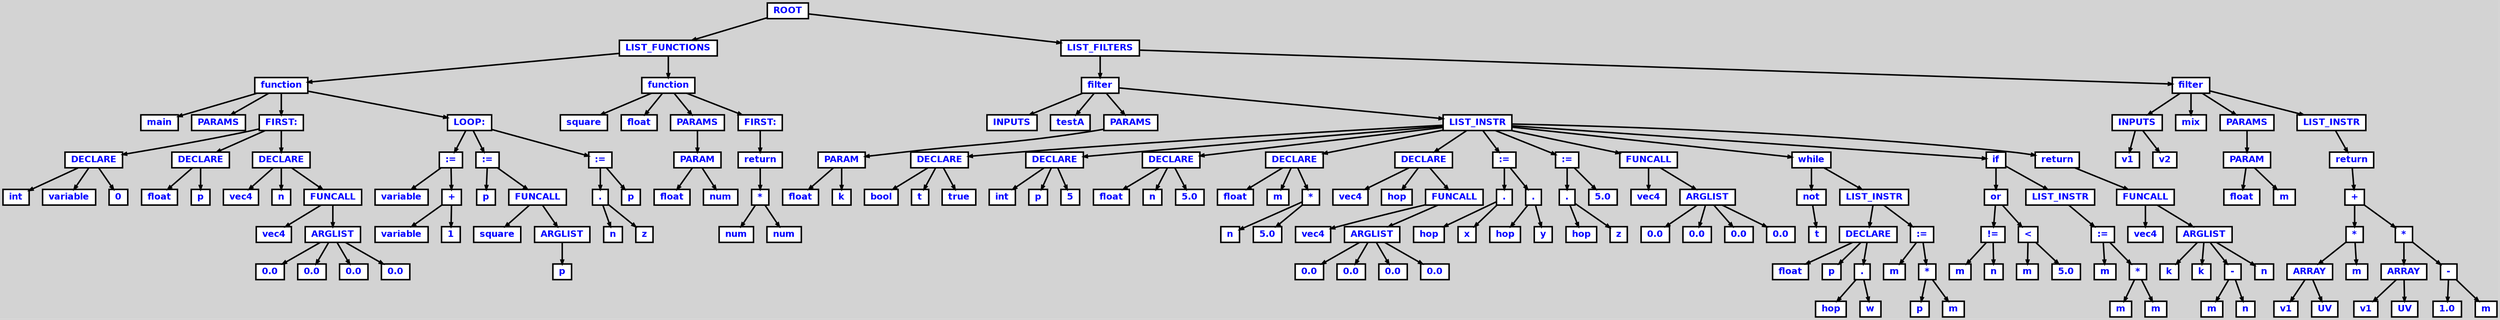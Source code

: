 digraph {

	ordering=out;
	ranksep=.4;
	bgcolor="lightgrey"; node [shape=box, fixedsize=false, fontsize=12, fontname="Helvetica-bold", fontcolor="blue"
		width=.25, height=.25, color="black", fillcolor="white", style="filled, solid, bold"];
	edge [arrowsize=.5, color="black", style="bold"]

  n0 [label="ROOT"];
  n1 [label="LIST_FUNCTIONS"];
  n1 [label="LIST_FUNCTIONS"];
  n2 [label="function"];
  n2 [label="function"];
  n3 [label="main"];
  n4 [label="PARAMS"];
  n5 [label="FIRST:"];
  n5 [label="FIRST:"];
  n6 [label="DECLARE"];
  n6 [label="DECLARE"];
  n7 [label="int"];
  n8 [label="variable"];
  n9 [label="0"];
  n10 [label="DECLARE"];
  n10 [label="DECLARE"];
  n11 [label="float"];
  n12 [label="p"];
  n13 [label="DECLARE"];
  n13 [label="DECLARE"];
  n14 [label="vec4"];
  n15 [label="n"];
  n16 [label="FUNCALL"];
  n16 [label="FUNCALL"];
  n17 [label="vec4"];
  n18 [label="ARGLIST"];
  n18 [label="ARGLIST"];
  n19 [label="0.0"];
  n20 [label="0.0"];
  n21 [label="0.0"];
  n22 [label="0.0"];
  n23 [label="LOOP:"];
  n23 [label="LOOP:"];
  n24 [label=":="];
  n24 [label=":="];
  n25 [label="variable"];
  n26 [label="+"];
  n26 [label="+"];
  n27 [label="variable"];
  n28 [label="1"];
  n29 [label=":="];
  n29 [label=":="];
  n30 [label="p"];
  n31 [label="FUNCALL"];
  n31 [label="FUNCALL"];
  n32 [label="square"];
  n33 [label="ARGLIST"];
  n33 [label="ARGLIST"];
  n34 [label="p"];
  n35 [label=":="];
  n35 [label=":="];
  n36 [label="."];
  n36 [label="."];
  n37 [label="n"];
  n38 [label="z"];
  n39 [label="p"];
  n40 [label="function"];
  n40 [label="function"];
  n41 [label="square"];
  n42 [label="float"];
  n43 [label="PARAMS"];
  n43 [label="PARAMS"];
  n44 [label="PARAM"];
  n44 [label="PARAM"];
  n45 [label="float"];
  n46 [label="num"];
  n47 [label="FIRST:"];
  n47 [label="FIRST:"];
  n48 [label="return"];
  n48 [label="return"];
  n49 [label="*"];
  n49 [label="*"];
  n50 [label="num"];
  n51 [label="num"];
  n52 [label="LIST_FILTERS"];
  n52 [label="LIST_FILTERS"];
  n53 [label="filter"];
  n53 [label="filter"];
  n54 [label="INPUTS"];
  n55 [label="testA"];
  n56 [label="PARAMS"];
  n56 [label="PARAMS"];
  n57 [label="PARAM"];
  n57 [label="PARAM"];
  n58 [label="float"];
  n59 [label="k"];
  n60 [label="LIST_INSTR"];
  n60 [label="LIST_INSTR"];
  n61 [label="DECLARE"];
  n61 [label="DECLARE"];
  n62 [label="bool"];
  n63 [label="t"];
  n64 [label="true"];
  n65 [label="DECLARE"];
  n65 [label="DECLARE"];
  n66 [label="int"];
  n67 [label="p"];
  n68 [label="5"];
  n69 [label="DECLARE"];
  n69 [label="DECLARE"];
  n70 [label="float"];
  n71 [label="n"];
  n72 [label="5.0"];
  n73 [label="DECLARE"];
  n73 [label="DECLARE"];
  n74 [label="float"];
  n75 [label="m"];
  n76 [label="*"];
  n76 [label="*"];
  n77 [label="n"];
  n78 [label="5.0"];
  n79 [label="DECLARE"];
  n79 [label="DECLARE"];
  n80 [label="vec4"];
  n81 [label="hop"];
  n82 [label="FUNCALL"];
  n82 [label="FUNCALL"];
  n83 [label="vec4"];
  n84 [label="ARGLIST"];
  n84 [label="ARGLIST"];
  n85 [label="0.0"];
  n86 [label="0.0"];
  n87 [label="0.0"];
  n88 [label="0.0"];
  n89 [label=":="];
  n89 [label=":="];
  n90 [label="."];
  n90 [label="."];
  n91 [label="hop"];
  n92 [label="x"];
  n93 [label="."];
  n93 [label="."];
  n94 [label="hop"];
  n95 [label="y"];
  n96 [label=":="];
  n96 [label=":="];
  n97 [label="."];
  n97 [label="."];
  n98 [label="hop"];
  n99 [label="z"];
  n100 [label="5.0"];
  n101 [label="FUNCALL"];
  n101 [label="FUNCALL"];
  n102 [label="vec4"];
  n103 [label="ARGLIST"];
  n103 [label="ARGLIST"];
  n104 [label="0.0"];
  n105 [label="0.0"];
  n106 [label="0.0"];
  n107 [label="0.0"];
  n108 [label="while"];
  n108 [label="while"];
  n109 [label="not"];
  n109 [label="not"];
  n110 [label="t"];
  n111 [label="LIST_INSTR"];
  n111 [label="LIST_INSTR"];
  n112 [label="DECLARE"];
  n112 [label="DECLARE"];
  n113 [label="float"];
  n114 [label="p"];
  n115 [label="."];
  n115 [label="."];
  n116 [label="hop"];
  n117 [label="w"];
  n118 [label=":="];
  n118 [label=":="];
  n119 [label="m"];
  n120 [label="*"];
  n120 [label="*"];
  n121 [label="p"];
  n122 [label="m"];
  n123 [label="if"];
  n123 [label="if"];
  n124 [label="or"];
  n124 [label="or"];
  n125 [label="!="];
  n125 [label="!="];
  n126 [label="m"];
  n127 [label="n"];
  n128 [label="<"];
  n128 [label="<"];
  n129 [label="m"];
  n130 [label="5.0"];
  n131 [label="LIST_INSTR"];
  n131 [label="LIST_INSTR"];
  n132 [label=":="];
  n132 [label=":="];
  n133 [label="m"];
  n134 [label="*"];
  n134 [label="*"];
  n135 [label="m"];
  n136 [label="m"];
  n137 [label="return"];
  n137 [label="return"];
  n138 [label="FUNCALL"];
  n138 [label="FUNCALL"];
  n139 [label="vec4"];
  n140 [label="ARGLIST"];
  n140 [label="ARGLIST"];
  n141 [label="k"];
  n142 [label="k"];
  n143 [label="-"];
  n143 [label="-"];
  n144 [label="m"];
  n145 [label="n"];
  n146 [label="n"];
  n147 [label="filter"];
  n147 [label="filter"];
  n148 [label="INPUTS"];
  n148 [label="INPUTS"];
  n149 [label="v1"];
  n150 [label="v2"];
  n151 [label="mix"];
  n152 [label="PARAMS"];
  n152 [label="PARAMS"];
  n153 [label="PARAM"];
  n153 [label="PARAM"];
  n154 [label="float"];
  n155 [label="m"];
  n156 [label="LIST_INSTR"];
  n156 [label="LIST_INSTR"];
  n157 [label="return"];
  n157 [label="return"];
  n158 [label="+"];
  n158 [label="+"];
  n159 [label="*"];
  n159 [label="*"];
  n160 [label="ARRAY"];
  n160 [label="ARRAY"];
  n161 [label="v1"];
  n162 [label="UV"];
  n163 [label="m"];
  n164 [label="*"];
  n164 [label="*"];
  n165 [label="ARRAY"];
  n165 [label="ARRAY"];
  n166 [label="v1"];
  n167 [label="UV"];
  n168 [label="-"];
  n168 [label="-"];
  n169 [label="1.0"];
  n170 [label="m"];

  n0 -> n1 // "ROOT" -> "LIST_FUNCTIONS"
  n1 -> n2 // "LIST_FUNCTIONS" -> "function"
  n2 -> n3 // "function" -> "main"
  n2 -> n4 // "function" -> "PARAMS"
  n2 -> n5 // "function" -> "FIRST:"
  n5 -> n6 // "FIRST:" -> "DECLARE"
  n6 -> n7 // "DECLARE" -> "int"
  n6 -> n8 // "DECLARE" -> "variable"
  n6 -> n9 // "DECLARE" -> "0"
  n5 -> n10 // "FIRST:" -> "DECLARE"
  n10 -> n11 // "DECLARE" -> "float"
  n10 -> n12 // "DECLARE" -> "p"
  n5 -> n13 // "FIRST:" -> "DECLARE"
  n13 -> n14 // "DECLARE" -> "vec4"
  n13 -> n15 // "DECLARE" -> "n"
  n13 -> n16 // "DECLARE" -> "FUNCALL"
  n16 -> n17 // "FUNCALL" -> "vec4"
  n16 -> n18 // "FUNCALL" -> "ARGLIST"
  n18 -> n19 // "ARGLIST" -> "0.0"
  n18 -> n20 // "ARGLIST" -> "0.0"
  n18 -> n21 // "ARGLIST" -> "0.0"
  n18 -> n22 // "ARGLIST" -> "0.0"
  n2 -> n23 // "function" -> "LOOP:"
  n23 -> n24 // "LOOP:" -> ":="
  n24 -> n25 // ":=" -> "variable"
  n24 -> n26 // ":=" -> "+"
  n26 -> n27 // "+" -> "variable"
  n26 -> n28 // "+" -> "1"
  n23 -> n29 // "LOOP:" -> ":="
  n29 -> n30 // ":=" -> "p"
  n29 -> n31 // ":=" -> "FUNCALL"
  n31 -> n32 // "FUNCALL" -> "square"
  n31 -> n33 // "FUNCALL" -> "ARGLIST"
  n33 -> n34 // "ARGLIST" -> "p"
  n23 -> n35 // "LOOP:" -> ":="
  n35 -> n36 // ":=" -> "."
  n36 -> n37 // "." -> "n"
  n36 -> n38 // "." -> "z"
  n35 -> n39 // ":=" -> "p"
  n1 -> n40 // "LIST_FUNCTIONS" -> "function"
  n40 -> n41 // "function" -> "square"
  n40 -> n42 // "function" -> "float"
  n40 -> n43 // "function" -> "PARAMS"
  n43 -> n44 // "PARAMS" -> "PARAM"
  n44 -> n45 // "PARAM" -> "float"
  n44 -> n46 // "PARAM" -> "num"
  n40 -> n47 // "function" -> "FIRST:"
  n47 -> n48 // "FIRST:" -> "return"
  n48 -> n49 // "return" -> "*"
  n49 -> n50 // "*" -> "num"
  n49 -> n51 // "*" -> "num"
  n0 -> n52 // "ROOT" -> "LIST_FILTERS"
  n52 -> n53 // "LIST_FILTERS" -> "filter"
  n53 -> n54 // "filter" -> "INPUTS"
  n53 -> n55 // "filter" -> "testA"
  n53 -> n56 // "filter" -> "PARAMS"
  n56 -> n57 // "PARAMS" -> "PARAM"
  n57 -> n58 // "PARAM" -> "float"
  n57 -> n59 // "PARAM" -> "k"
  n53 -> n60 // "filter" -> "LIST_INSTR"
  n60 -> n61 // "LIST_INSTR" -> "DECLARE"
  n61 -> n62 // "DECLARE" -> "bool"
  n61 -> n63 // "DECLARE" -> "t"
  n61 -> n64 // "DECLARE" -> "true"
  n60 -> n65 // "LIST_INSTR" -> "DECLARE"
  n65 -> n66 // "DECLARE" -> "int"
  n65 -> n67 // "DECLARE" -> "p"
  n65 -> n68 // "DECLARE" -> "5"
  n60 -> n69 // "LIST_INSTR" -> "DECLARE"
  n69 -> n70 // "DECLARE" -> "float"
  n69 -> n71 // "DECLARE" -> "n"
  n69 -> n72 // "DECLARE" -> "5.0"
  n60 -> n73 // "LIST_INSTR" -> "DECLARE"
  n73 -> n74 // "DECLARE" -> "float"
  n73 -> n75 // "DECLARE" -> "m"
  n73 -> n76 // "DECLARE" -> "*"
  n76 -> n77 // "*" -> "n"
  n76 -> n78 // "*" -> "5.0"
  n60 -> n79 // "LIST_INSTR" -> "DECLARE"
  n79 -> n80 // "DECLARE" -> "vec4"
  n79 -> n81 // "DECLARE" -> "hop"
  n79 -> n82 // "DECLARE" -> "FUNCALL"
  n82 -> n83 // "FUNCALL" -> "vec4"
  n82 -> n84 // "FUNCALL" -> "ARGLIST"
  n84 -> n85 // "ARGLIST" -> "0.0"
  n84 -> n86 // "ARGLIST" -> "0.0"
  n84 -> n87 // "ARGLIST" -> "0.0"
  n84 -> n88 // "ARGLIST" -> "0.0"
  n60 -> n89 // "LIST_INSTR" -> ":="
  n89 -> n90 // ":=" -> "."
  n90 -> n91 // "." -> "hop"
  n90 -> n92 // "." -> "x"
  n89 -> n93 // ":=" -> "."
  n93 -> n94 // "." -> "hop"
  n93 -> n95 // "." -> "y"
  n60 -> n96 // "LIST_INSTR" -> ":="
  n96 -> n97 // ":=" -> "."
  n97 -> n98 // "." -> "hop"
  n97 -> n99 // "." -> "z"
  n96 -> n100 // ":=" -> "5.0"
  n60 -> n101 // "LIST_INSTR" -> "FUNCALL"
  n101 -> n102 // "FUNCALL" -> "vec4"
  n101 -> n103 // "FUNCALL" -> "ARGLIST"
  n103 -> n104 // "ARGLIST" -> "0.0"
  n103 -> n105 // "ARGLIST" -> "0.0"
  n103 -> n106 // "ARGLIST" -> "0.0"
  n103 -> n107 // "ARGLIST" -> "0.0"
  n60 -> n108 // "LIST_INSTR" -> "while"
  n108 -> n109 // "while" -> "not"
  n109 -> n110 // "not" -> "t"
  n108 -> n111 // "while" -> "LIST_INSTR"
  n111 -> n112 // "LIST_INSTR" -> "DECLARE"
  n112 -> n113 // "DECLARE" -> "float"
  n112 -> n114 // "DECLARE" -> "p"
  n112 -> n115 // "DECLARE" -> "."
  n115 -> n116 // "." -> "hop"
  n115 -> n117 // "." -> "w"
  n111 -> n118 // "LIST_INSTR" -> ":="
  n118 -> n119 // ":=" -> "m"
  n118 -> n120 // ":=" -> "*"
  n120 -> n121 // "*" -> "p"
  n120 -> n122 // "*" -> "m"
  n60 -> n123 // "LIST_INSTR" -> "if"
  n123 -> n124 // "if" -> "or"
  n124 -> n125 // "or" -> "!="
  n125 -> n126 // "!=" -> "m"
  n125 -> n127 // "!=" -> "n"
  n124 -> n128 // "or" -> "<"
  n128 -> n129 // "<" -> "m"
  n128 -> n130 // "<" -> "5.0"
  n123 -> n131 // "if" -> "LIST_INSTR"
  n131 -> n132 // "LIST_INSTR" -> ":="
  n132 -> n133 // ":=" -> "m"
  n132 -> n134 // ":=" -> "*"
  n134 -> n135 // "*" -> "m"
  n134 -> n136 // "*" -> "m"
  n60 -> n137 // "LIST_INSTR" -> "return"
  n137 -> n138 // "return" -> "FUNCALL"
  n138 -> n139 // "FUNCALL" -> "vec4"
  n138 -> n140 // "FUNCALL" -> "ARGLIST"
  n140 -> n141 // "ARGLIST" -> "k"
  n140 -> n142 // "ARGLIST" -> "k"
  n140 -> n143 // "ARGLIST" -> "-"
  n143 -> n144 // "-" -> "m"
  n143 -> n145 // "-" -> "n"
  n140 -> n146 // "ARGLIST" -> "n"
  n52 -> n147 // "LIST_FILTERS" -> "filter"
  n147 -> n148 // "filter" -> "INPUTS"
  n148 -> n149 // "INPUTS" -> "v1"
  n148 -> n150 // "INPUTS" -> "v2"
  n147 -> n151 // "filter" -> "mix"
  n147 -> n152 // "filter" -> "PARAMS"
  n152 -> n153 // "PARAMS" -> "PARAM"
  n153 -> n154 // "PARAM" -> "float"
  n153 -> n155 // "PARAM" -> "m"
  n147 -> n156 // "filter" -> "LIST_INSTR"
  n156 -> n157 // "LIST_INSTR" -> "return"
  n157 -> n158 // "return" -> "+"
  n158 -> n159 // "+" -> "*"
  n159 -> n160 // "*" -> "ARRAY"
  n160 -> n161 // "ARRAY" -> "v1"
  n160 -> n162 // "ARRAY" -> "UV"
  n159 -> n163 // "*" -> "m"
  n158 -> n164 // "+" -> "*"
  n164 -> n165 // "*" -> "ARRAY"
  n165 -> n166 // "ARRAY" -> "v1"
  n165 -> n167 // "ARRAY" -> "UV"
  n164 -> n168 // "*" -> "-"
  n168 -> n169 // "-" -> "1.0"
  n168 -> n170 // "-" -> "m"

}
